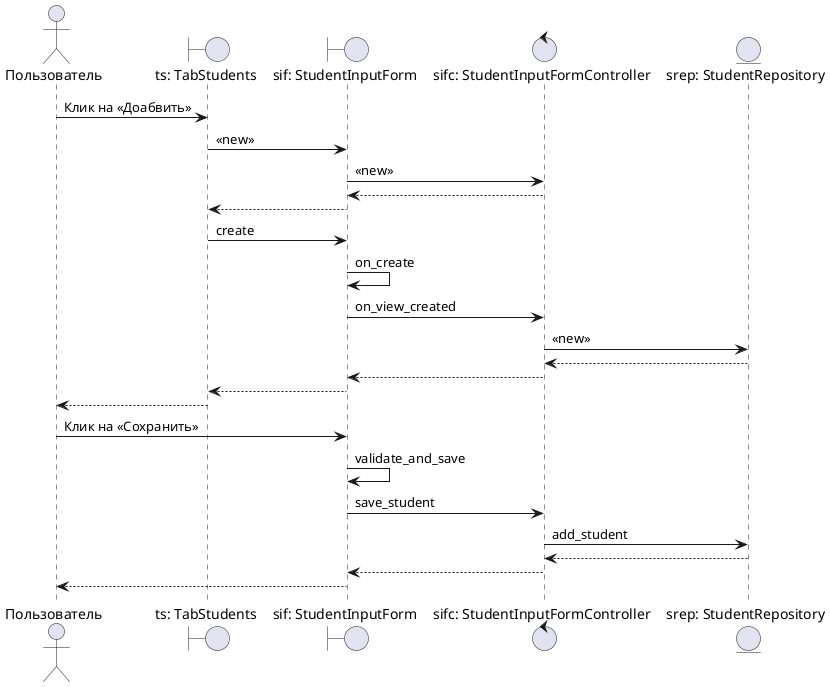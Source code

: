 @startuml
'https://plantuml.com/sequence-diagram



actor       Пользователь                        as user
boundary    "ts: TabStudents"                   as ts
boundary    "sif: StudentInputForm"             as sif
control     "sifc: StudentInputFormController"  as sifc
entity      "srep: StudentRepository"           as srep

user -> ts : Клик на <<Доабвить>>
ts -> sif : <<new>>
sif -> sifc : <<new>>
sifc --> sif
sif --> ts
ts -> sif : create
sif -> sif : on_create
sif -> sifc : on_view_created
sifc -> srep : <<new>>
srep --> sifc
sifc --> sif
sif --> ts
ts --> user

user -> sif : Клик на <<Сохранить>>
sif -> sif : validate_and_save
sif -> sifc : save_student
sifc -> srep : add_student
srep --> sifc
sifc --> sif
sif --> user

@enduml